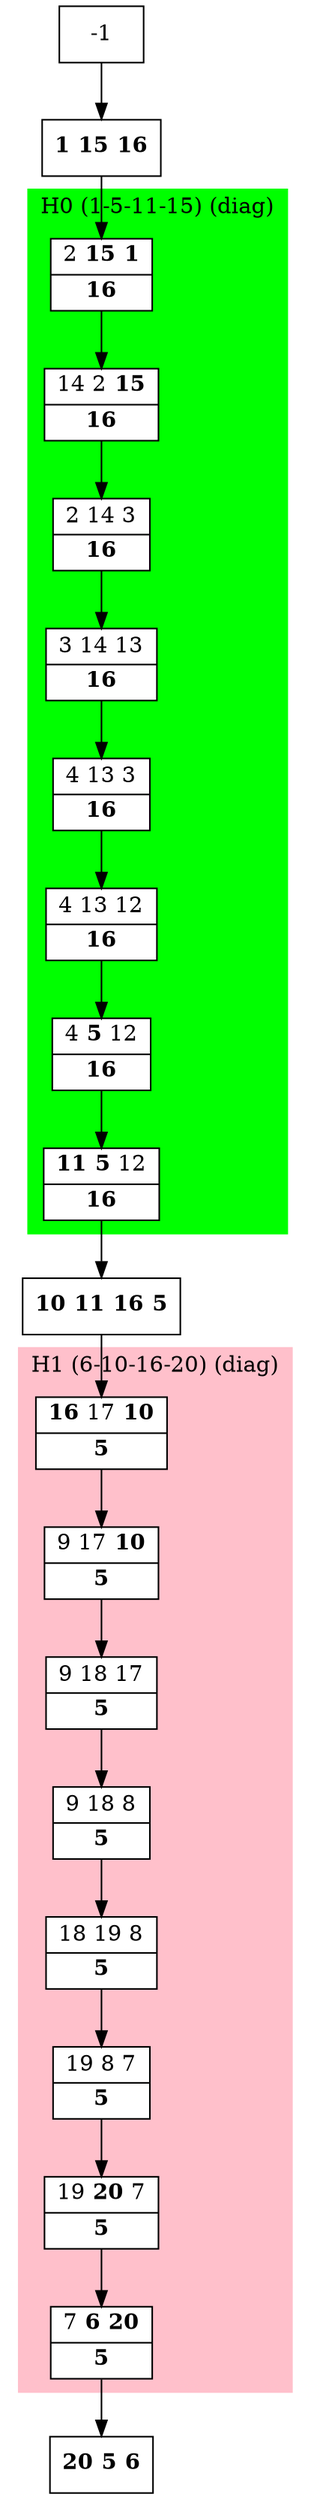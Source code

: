digraph G {
    node [shape=box];
    subgraph cluster0 {
        node [style=filled,fillcolor=white];
        labeljust="l";
        style=filled;
        color=lime;
        H0_0 -> H0_1 -> H0_2 -> H0_3 -> H0_4 -> H0_5 -> H0_6 -> H0_7;
        label="H0 (1-5-11-15) (diag)";
    }
    subgraph cluster1 {
        node [style=filled,fillcolor=white];
        labeljust="l";
        style=filled;
        color=pink;
        H1_7 -> H1_6 -> H1_5 -> H1_4 -> H1_3 -> H1_2 -> H1_1 -> H1_0;
        label="H1 (6-10-16-20) (diag)";
    }
     1 [shape=record,label= <{ <b>1</b> <b>15</b> <b>16</b>}> ];
     -1  ->  1;
     H0_0 [shape=record,label= <{ 2 <b>15</b> <b>1</b>|  <b>16</b>}> ];
     1  ->  H0_0;
     H0_1 [shape=record,label= <{ 14 2 <b>15</b>|  <b>16</b>}> ];
     H0_2 [shape=record,label= <{ 2 14 3|  <b>16</b>}> ];
     H0_3 [shape=record,label= <{ 3 14 13|  <b>16</b>}> ];
     H0_4 [shape=record,label= <{ 4 13 3|  <b>16</b>}> ];
     H0_5 [shape=record,label= <{ 4 13 12|  <b>16</b>}> ];
     H0_6 [shape=record,label= <{ 4 <b>5</b> 12|  <b>16</b>}> ];
     H0_7 [shape=record,label= <{ <b>11</b> <b>5</b> 12|  <b>16</b>}> ];
     5 [shape=record,label= <{ <b>10</b> <b>11</b> <b>16</b> <b>5</b>}> ];
     H0_7  ->  5;
     H1_7 [shape=record,label= <{ <b>16</b> 17 <b>10</b>|  <b>5</b>}> ];
     5  ->  H1_7;
     H1_6 [shape=record,label= <{ 9 17 <b>10</b>|  <b>5</b>}> ];
     H1_5 [shape=record,label= <{ 9 18 17|  <b>5</b>}> ];
     H1_4 [shape=record,label= <{ 9 18 8|  <b>5</b>}> ];
     H1_3 [shape=record,label= <{ 18 19 8|  <b>5</b>}> ];
     H1_2 [shape=record,label= <{ 19 8 7|  <b>5</b>}> ];
     H1_1 [shape=record,label= <{ 19 <b>20</b> 7|  <b>5</b>}> ];
     H1_0 [shape=record,label= <{ 7 <b>6</b> <b>20</b>|  <b>5</b>}> ];
     shift_16 [shape=record,label= <{ <b>20</b> <b>5</b> <b>6</b>}> ];
     H1_0  ->  shift_16;
}
